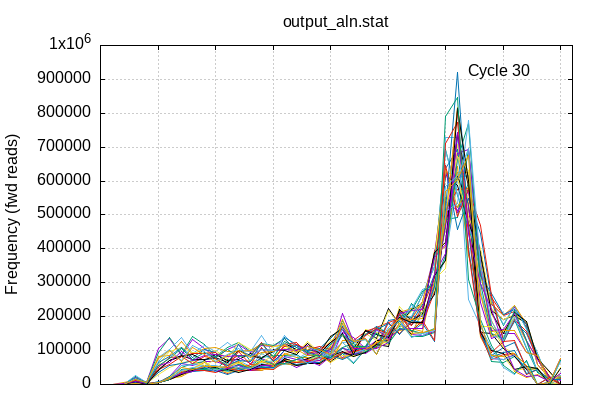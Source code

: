 
            set terminal png size 600,400 truecolor
            set output "plot_stat_output-quals3.png"
            set grid xtics ytics y2tics back lc rgb "#cccccc"
            set multiplot
            
            set title "output_aln.stat" noenhanced
            set ylabel "Frequency (fwd reads)"
            set label "Cycle 30" at 31+1,920321
            unset xlabel
            set xrange [0:41]
            set format x ""
            plot '-' using 1:2:3 with lines linecolor variable title ''
        1	0	1
2	0	1
3	21334	1
4	6268	1
5	106615	1
6	135835	1
7	86496	1
8	133728	1
9	106991	1
10	80669	1
11	103791	1
12	117665	1
13	93792	1
14	113601	1
15	111835	1
16	135404	1
17	96696	1
18	112840	1
19	106950	1
20	90386	1
21	208068	1
22	126990	1
23	134716	1
24	88943	1
25	163345	1
26	189481	1
27	148879	1
28	145994	1
29	155055	1
30	538590	1
31	513875	1
32	578833	1
33	157673	1
34	76149	1
35	72497	1
36	88894	1
37	47593	1
38	0	1
39	5452	1
40	75835	1

1	0	2
2	0	2
3	23737	2
4	6030	2
5	95554	2
6	138283	2
7	89783	2
8	142314	2
9	117624	2
10	83983	2
11	108506	2
12	125277	2
13	96543	2
14	120924	2
15	113918	2
16	136625	2
17	97340	2
18	111501	2
19	103224	2
20	85733	2
21	189006	2
22	126313	2
23	132929	2
24	89168	2
25	162768	2
26	185629	2
27	141247	2
28	142953	2
29	152369	2
30	550484	2
31	521272	2
32	594363	2
33	157160	2
34	68663	2
35	65352	2
36	82475	2
37	43245	2
38	0	2
39	5716	2
40	69747	2

1	0	3
2	0	3
3	25136	3
4	5098	3
5	80101	3
6	102363	3
7	137713	3
8	90870	3
9	114590	3
10	97467	3
11	124856	3
12	99543	3
13	97316	3
14	143235	3
15	91813	3
16	143524	3
17	110562	3
18	96867	3
19	86466	3
20	119643	3
21	177779	3
22	114893	3
23	112970	3
24	154094	3
25	122463	3
26	165221	3
27	158117	3
28	143228	3
29	161477	3
30	728177	3
31	728901	3
32	251819	3
33	169910	3
34	104793	3
35	49395	3
36	28277	3
37	66929	3
38	757	3
39	0	3
40	71395	3

1	0	4
2	5158	4
3	13018	4
4	3998	4
5	81319	4
6	85979	4
7	125765	4
8	89494	4
9	106001	4
10	108610	4
11	97542	4
12	97908	4
13	101077	4
14	117934	4
15	112805	4
16	118102	4
17	98688	4
18	120606	4
19	85260	4
20	111122	4
21	192543	4
22	113517	4
23	107006	4
24	165691	4
25	137709	4
26	159803	4
27	166138	4
28	157011	4
29	312837	4
30	367034	4
31	642309	4
32	379803	4
33	261965	4
34	189842	4
35	115131	4
36	37550	4
37	21725	4
38	28628	4
39	8127	4
40	33003	4

1	0	5
2	0	5
3	12631	5
4	1378	5
5	60313	5
6	96138	5
7	110397	5
8	93124	5
9	90314	5
10	99651	5
11	76389	5
12	122772	5
13	102117	5
14	89614	5
15	112017	5
16	115855	5
17	87409	5
18	127135	5
19	94449	5
20	137412	5
21	172550	5
22	89249	5
23	162312	5
24	152138	5
25	143004	5
26	195591	5
27	185577	5
28	174685	5
29	308375	5
30	340836	5
31	708645	5
32	522849	5
33	137610	5
34	85851	5
35	81710	5
36	40312	5
37	47898	5
38	49532	5
39	0	5
40	49919	5

1	0	6
2	0	6
3	17383	6
4	1763	6
5	63850	6
6	81400	6
7	108525	6
8	78747	6
9	101796	6
10	94561	6
11	60284	6
12	118506	6
13	68156	6
14	124706	6
15	77403	6
16	138380	6
17	118040	6
18	98180	6
19	107011	6
20	134482	6
21	172564	6
22	105412	6
23	146539	6
24	170496	6
25	150290	6
26	206154	6
27	157336	6
28	179794	6
29	125467	6
30	638581	6
31	693144	6
32	403700	6
33	147755	6
34	86650	6
35	109639	6
36	122660	6
37	46214	6
38	1332	6
39	20858	6
40	0	6

1	0	7
2	0	7
3	18380	7
4	4156	7
5	49869	7
6	78700	7
7	82165	7
8	90951	7
9	91932	7
10	95048	7
11	67772	7
12	85411	7
13	85973	7
14	123490	7
15	75475	7
16	111438	7
17	116902	7
18	104606	7
19	112009	7
20	104592	7
21	169113	7
22	130025	7
23	155936	7
24	168395	7
25	184362	7
26	150393	7
27	182951	7
28	179702	7
29	274888	7
30	477942	7
31	808176	7
32	392129	7
33	144523	7
34	75083	7
35	89498	7
36	92071	7
37	28105	7
38	44510	7
39	14355	7
40	16732	7

1	0	8
2	0	8
3	16362	8
4	4455	8
5	42885	8
6	70154	8
7	83936	8
8	88156	8
9	70028	8
10	88537	8
11	69800	8
12	73274	8
13	92730	8
14	78288	8
15	98583	8
16	119800	8
17	103988	8
18	103778	8
19	94954	8
20	142211	8
21	165713	8
22	107303	8
23	159467	8
24	135954	8
25	224695	8
26	176253	8
27	146627	8
28	214567	8
29	264823	8
30	475229	8
31	614711	8
32	534499	8
33	153621	8
34	151157	8
35	104815	8
36	82742	8
37	43480	8
38	46358	8
39	0	8
40	33825	8

1	0	9
2	0	9
3	1541	9
4	679	9
5	5625	9
6	22830	9
7	62691	9
8	56594	9
9	67315	9
10	67304	9
11	56939	9
12	79402	9
13	61211	9
14	77825	9
15	61684	9
16	101581	9
17	114045	9
18	87132	9
19	95232	9
20	73932	9
21	152429	9
22	139679	9
23	106141	9
24	131083	9
25	143595	9
26	195643	9
27	200757	9
28	201175	9
29	291563	9
30	463165	9
31	742658	9
32	523664	9
33	243347	9
34	135301	9
35	150404	9
36	149079	9
37	93922	9
38	85196	9
39	9381	9
40	26014	9

1	0	10
2	0	10
3	1789	10
4	814	10
5	5331	10
6	22633	10
7	49921	10
8	62332	10
9	68343	10
10	44173	10
11	73906	10
12	59276	10
13	52252	10
14	80000	10
15	84232	10
16	84676	10
17	88172	10
18	66934	10
19	84767	10
20	106759	10
21	143469	10
22	97002	10
23	111749	10
24	168613	10
25	150746	10
26	172389	10
27	240012	10
28	207926	10
29	280682	10
30	487930	10
31	493679	10
32	694101	10
33	326530	10
34	173672	10
35	125219	10
36	191091	10
37	106396	10
38	38985	10
39	3801	10
40	27456	10

1	0	11
2	0	11
3	3442	11
4	658	11
5	5783	11
6	18831	11
7	57143	11
8	58571	11
9	55593	11
10	55826	11
11	48665	11
12	71363	11
13	54401	11
14	90480	11
15	69851	11
16	57914	11
17	74801	11
18	93844	11
19	97348	11
20	87747	11
21	124866	11
22	128313	11
23	103519	11
24	117014	11
25	167499	11
26	207611	11
27	223759	11
28	280155	11
29	295006	11
30	370956	11
31	601211	11
32	696468	11
33	277446	11
34	144175	11
35	133555	11
36	206824	11
37	126659	11
38	34448	11
39	15375	11
40	20638	11

1	0	12
2	0	12
3	2457	12
4	492	12
5	4705	12
6	19702	12
7	38499	12
8	47166	12
9	65632	12
10	44813	12
11	54803	12
12	66526	12
13	42795	12
14	67722	12
15	63022	12
16	92106	12
17	78732	12
18	78759	12
19	59984	12
20	84545	12
21	124444	12
22	93257	12
23	110532	12
24	115025	12
25	130842	12
26	211614	12
27	224949	12
28	228932	12
29	379827	12
30	408264	12
31	624941	12
32	626777	12
33	340286	12
34	156183	12
35	158820	12
36	195325	12
37	126955	12
38	74984	12
39	19703	12
40	13638	12

1	0	13
2	0	13
3	5522	13
4	315	13
5	6105	13
6	15558	13
7	36686	13
8	46189	13
9	67991	13
10	44942	13
11	49220	13
12	38921	13
13	51892	13
14	69376	13
15	68808	13
16	68634	13
17	64385	13
18	65773	13
19	66346	13
20	88997	13
21	108318	13
22	86027	13
23	100939	13
24	120819	13
25	116618	13
26	230559	13
27	189469	13
28	216366	13
29	396740	13
30	418093	13
31	677312	13
32	543180	13
33	364367	13
34	207201	13
35	150392	13
36	200865	13
37	180043	13
38	78142	13
39	36648	13
40	0	13

1	0	14
2	0	14
3	2470	14
4	1540	14
5	6109	14
6	15938	14
7	35475	14
8	45348	14
9	50157	14
10	42883	14
11	50781	14
12	46029	14
13	47878	14
14	55754	14
15	51933	14
16	75641	14
17	63826	14
18	72297	14
19	79120	14
20	75927	14
21	106232	14
22	99526	14
23	112616	14
24	112492	14
25	187967	14
26	195317	14
27	181588	14
28	234600	14
29	324093	14
30	636267	14
31	456277	14
32	547550	14
33	445311	14
34	251122	14
35	130017	14
36	186593	14
37	150807	14
38	76638	14
39	23639	14
40	0	14

1	0	15
2	0	15
3	3853	15
4	406	15
5	7336	15
6	14477	15
7	35643	15
8	41645	15
9	46292	15
10	48648	15
11	31407	15
12	44415	15
13	58194	15
14	55421	15
15	51738	15
16	72994	15
17	67002	15
18	73883	15
19	70013	15
20	87674	15
21	76334	15
22	90640	15
23	95732	15
24	121144	15
25	149839	15
26	219259	15
27	176906	15
28	215542	15
29	388170	15
30	511924	15
31	574101	15
32	578876	15
33	320808	15
34	256795	15
35	204617	15
36	215882	15
37	172190	15
38	76684	15
39	21274	15
40	0	15

1	0	16
2	0	16
3	1928	16
4	1089	16
5	6686	16
6	13660	16
7	29731	16
8	45780	16
9	46529	16
10	48756	16
11	38329	16
12	43600	16
13	47840	16
14	46728	16
15	44923	16
16	75315	16
17	66189	16
18	76386	16
19	87046	16
20	66754	16
21	91786	16
22	88122	16
23	94913	16
24	128754	16
25	130597	16
26	177238	16
27	219937	16
28	239056	16
29	367484	16
30	620183	16
31	587591	16
32	473495	16
33	393790	16
34	217746	16
35	192205	16
36	204451	16
37	180349	16
38	76200	16
39	6592	16
40	0	16

1	0	17
2	0	17
3	1888	17
4	56	17
5	5047	17
6	17629	17
7	25114	17
8	46051	17
9	44627	17
10	42073	17
11	45289	17
12	54937	17
13	41788	17
14	39846	17
15	58797	17
16	67427	17
17	49840	17
18	65904	17
19	70929	17
20	108560	17
21	78736	17
22	104652	17
23	92690	17
24	112481	17
25	134803	17
26	179573	17
27	195366	17
28	245098	17
29	383817	17
30	629660	17
31	506693	17
32	571176	17
33	334656	17
34	236302	17
35	203646	17
36	227114	17
37	177837	17
38	59747	17
39	17909	17
40	0	17

1	0	18
2	0	18
3	3054	18
4	2841	18
5	6486	18
6	17074	18
7	30495	18
8	39340	18
9	45995	18
10	45113	18
11	38164	18
12	45482	18
13	52296	18
14	53094	18
15	50343	18
16	60670	18
17	57088	18
18	63349	18
19	99408	18
20	76187	18
21	90690	18
22	61693	18
23	102622	18
24	112417	18
25	142274	18
26	202329	18
27	197305	18
28	264871	18
29	346998	18
30	692263	18
31	557460	18
32	463293	18
33	343459	18
34	245610	18
35	175393	18
36	232121	18
37	164541	18
38	90440	18
39	5500	18
40	0	18

1	0	19
2	0	19
3	3654	19
4	3892	19
5	7033	19
6	16032	19
7	28789	19
8	41453	19
9	45369	19
10	44315	19
11	37881	19
12	44640	19
13	48855	19
14	56227	19
15	48072	19
16	61847	19
17	55732	19
18	61462	19
19	92828	19
20	77543	19
21	92924	19
22	64578	19
23	102660	19
24	107279	19
25	142609	19
26	194869	19
27	199902	19
28	266958	19
29	347492	19
30	688802	19
31	561101	19
32	472984	19
33	343955	19
34	246247	19
35	176872	19
36	232255	19
37	163407	19
38	91588	19
39	5652	19
40	0	19

1	0	20
2	0	20
3	1933	20
4	53	20
5	5718	20
6	16942	20
7	24489	20
8	42580	20
9	41882	20
10	39011	20
11	45212	20
12	50772	20
13	43357	20
14	40964	20
15	53205	20
16	60667	20
17	55631	20
18	65351	20
19	64756	20
20	109776	20
21	76950	20
22	96765	20
23	93147	20
24	114238	20
25	130604	20
26	179583	20
27	191668	20
28	245644	20
29	374768	20
30	637169	20
31	520826	20
32	584286	20
33	337877	20
34	239962	20
35	203092	20
36	231582	20
37	180938	20
38	59594	20
39	16766	20
40	0	20

1	0	21
2	0	21
3	1849	21
4	1661	21
5	5805	21
6	13609	21
7	27219	21
8	42625	21
9	42166	21
10	46421	21
11	35600	21
12	41745	21
13	44531	21
14	44135	21
15	43214	21
16	69715	21
17	68260	21
18	70123	21
19	85424	21
20	64684	21
21	84734	21
22	83758	21
23	94641	21
24	126804	21
25	122718	21
26	175850	21
27	214352	21
28	237701	21
29	366383	21
30	630015	21
31	604955	21
32	494659	21
33	400384	21
34	224026	21
35	192229	21
36	207636	21
37	186579	21
38	75561	21
39	5987	21
40	0	21

1	0	22
2	0	22
3	5234	22
4	556	22
5	7476	22
6	14470	22
7	31715	22
8	38930	22
9	40006	22
10	42734	22
11	29905	22
12	40623	22
13	51954	22
14	50957	22
15	50747	22
16	70779	22
17	59898	22
18	66057	22
19	66165	22
20	84920	22
21	74817	22
22	89635	22
23	93435	22
24	118648	22
25	142280	22
26	215792	22
27	173222	22
28	215500	22
29	376429	22
30	508187	22
31	611119	22
32	615296	22
33	320720	22
34	268559	22
35	205621	22
36	221730	22
37	176506	22
38	75855	22
39	21281	22
40	0	22

1	0	23
2	0	23
3	3520	23
4	2329	23
5	6563	23
6	14757	23
7	30721	23
8	40803	23
9	40970	23
10	36428	23
11	48140	23
12	41114	23
13	41660	23
14	47806	23
15	45237	23
16	67490	23
17	66052	23
18	68560	23
19	79212	23
20	72648	23
21	95435	23
22	96965	23
23	105918	23
24	108298	23
25	182812	23
26	194736	23
27	175442	23
28	227274	23
29	314770	23
30	645183	23
31	494376	23
32	575547	23
33	469132	23
34	261967	23
35	131108	23
36	190386	23
37	155815	23
38	75653	23
39	22931	23
40	0	23

1	0	24
2	0	24
3	8042	24
4	455	24
5	6186	24
6	14471	24
7	30675	24
8	41948	24
9	55035	24
10	37732	24
11	43171	24
12	34772	24
13	45677	24
14	58119	24
15	57281	24
16	70060	24
17	57182	24
18	63222	24
19	61033	24
20	82342	24
21	97504	24
22	81785	24
23	93240	24
24	117180	24
25	112368	24
26	221062	24
27	189513	24
28	208749	24
29	390511	24
30	418785	24
31	738735	24
32	584076	24
33	379438	24
34	213391	24
35	149388	24
36	212685	24
37	186937	24
38	77366	24
39	37642	24
40	0	24

1	0	25
2	0	25
3	2878	25
4	762	25
5	4610	25
6	17057	25
7	33302	25
8	37691	25
9	52450	25
10	38620	25
11	45761	25
12	58364	25
13	40407	25
14	56443	25
15	55403	25
16	83994	25
17	74203	25
18	71239	25
19	55252	25
20	81799	25
21	109616	25
22	89021	25
23	104695	25
24	105890	25
25	123748	25
26	210292	25
27	218531	25
28	221513	25
29	375516	25
30	412483	25
31	681567	25
32	692675	25
33	358237	25
34	159162	25
35	160836	25
36	208116	25
37	129271	25
38	74462	25
39	19248	25
40	12644	25

1	0	26
2	0	26
3	3948	26
4	943	26
5	4840	26
6	16120	26
7	43655	26
8	48511	26
9	44481	26
10	47453	26
11	40785	26
12	59730	26
13	48242	26
14	73759	26
15	57647	26
16	60976	26
17	72534	26
18	85499	26
19	86288	26
20	79370	26
21	110293	26
22	120384	26
23	97349	26
24	110853	26
25	158630	26
26	198480	26
27	217035	26
28	275169	26
29	298484	26
30	380873	26
31	665133	26
32	769756	26
33	297083	26
34	149585	26
35	136932	26
36	217449	26
37	129747	26
38	34584	26
39	14930	26
40	20228	26

1	0	27
2	0	27
3	2536	27
4	1058	27
5	4944	27
6	17251	27
7	40603	27
8	50304	27
9	52137	27
10	39386	27
11	59402	27
12	51055	27
13	46196	27
14	62629	27
15	70218	27
16	80679	27
17	86681	27
18	63083	27
19	76943	27
20	95600	27
21	123327	27
22	92094	27
23	104121	27
24	159143	27
25	146283	27
26	165426	27
27	237350	27
28	201642	27
29	283011	27
30	510603	27
31	532735	27
32	779375	27
33	350014	27
34	186850	27
35	128472	27
36	197844	27
37	108841	27
38	40352	27
39	3859	27
40	25711	27

1	0	28
2	0	28
3	2209	28
4	882	28
5	5087	28
6	17893	28
7	48903	28
8	45241	28
9	53502	28
10	54518	28
11	48678	28
12	64227	28
13	51301	28
14	67409	28
15	55728	28
16	89901	28
17	102185	28
18	84447	28
19	87547	28
20	66311	28
21	130396	28
22	128329	28
23	102376	28
24	125032	28
25	134500	28
26	193637	28
27	192916	28
28	196098	28
29	299473	28
30	482967	28
31	816054	28
32	592378	28
33	264012	28
34	140825	28
35	158283	28
36	158095	28
37	95764	28
38	86410	28
39	9595	28
40	24649	28

1	0	29
2	0	29
3	11282	29
4	3326	29
5	29026	29
6	51443	29
7	65050	29
8	68347	29
9	55582	29
10	72975	29
11	57588	29
12	62635	29
13	74954	29
14	65711	29
15	86474	29
16	105658	29
17	100224	29
18	101808	29
19	88334	29
20	128811	29
21	144113	29
22	102503	29
23	151313	29
24	129382	29
25	216858	29
26	177242	29
27	144854	29
28	216089	29
29	278393	29
30	517382	29
31	673644	29
32	630225	29
33	169915	29
34	170406	29
35	110285	29
36	90925	29
37	47282	29
38	45100	29
39	0	29
40	32619	29

1	0	30
2	0	30
3	11942	30
4	3700	30
5	34875	30
6	56759	30
7	63342	30
8	72043	30
9	74565	30
10	76531	30
11	57088	30
12	70908	30
13	68814	30
14	106921	30
15	68420	30
16	101194	30
17	114639	30
18	99352	30
19	104361	30
20	97987	30
21	147458	30
22	124518	30
23	147640	30
24	160840	30
25	178957	30
26	146976	30
27	187444	30
28	183337	30
29	287906	30
30	517087	30
31	920321	30
32	454416	30
33	159450	30
34	79676	30
35	94344	30
36	99561	30
37	31279	30
38	43237	30
39	13709	30
40	16161	30

1	0	31
2	0	31
3	12150	31
4	1204	31
5	44253	31
6	59500	31
7	81573	31
8	63111	31
9	81292	31
10	76128	31
11	51560	31
12	96005	31
13	58557	31
14	108613	31
15	70442	31
16	118950	31
17	123469	31
18	92885	31
19	99816	31
20	124736	31
21	147367	31
22	99178	31
23	143584	31
24	165093	31
25	147748	31
26	208596	31
27	157406	31
28	187764	31
29	129739	31
30	709554	31
31	771653	31
32	467588	31
33	159714	31
34	94774	31
35	125998	31
36	129199	31
37	47261	31
38	1371	31
39	19927	31
40	0	31

1	0	32
2	0	32
3	8940	32
4	1351	32
5	42324	32
6	71559	32
7	84282	32
8	73581	32
9	74630	32
10	80952	32
11	65409	32
12	100626	32
13	86156	32
14	75741	32
15	104567	32
16	99762	32
17	89617	32
18	119793	32
19	90583	32
20	125117	32
21	148969	32
22	87567	32
23	157831	32
24	148025	32
25	139071	32
26	196566	32
27	183295	32
28	182359	32
29	321905	32
30	365355	32
31	813327	32
32	602105	32
33	152978	32
34	100139	32
35	90019	32
36	44612	32
37	51917	32
38	48406	32
39	0	32
40	48322	32

1	0	33
2	3493	33
3	8846	33
4	3103	33
5	57514	33
6	66092	33
7	96486	33
8	70028	33
9	86301	33
10	88319	33
11	81632	33
12	84159	33
13	86349	33
14	102241	33
15	98991	33
16	103077	33
17	98981	33
18	114249	33
19	86529	33
20	103106	33
21	163511	33
22	105376	33
23	105020	33
24	162840	33
25	135102	33
26	162201	33
27	165004	33
28	164363	33
29	325650	33
30	386519	33
31	742931	33
32	446814	33
33	297327	33
34	220097	33
35	118401	33
36	44343	33
37	23144	33
38	28017	33
39	9610	33
40	31992	33

1	0	34
2	0	34
3	18534	34
4	4374	34
5	56943	34
6	77551	34
7	105626	34
8	72522	34
9	94343	34
10	80035	34
11	103080	34
12	83553	34
13	84164	34
14	120330	34
15	82756	34
16	127665	34
17	109829	34
18	93777	34
19	82043	34
20	118082	34
21	148890	34
22	111821	34
23	112189	34
24	149357	34
25	119810	34
26	165806	34
27	158327	34
28	149865	34
29	165996	34
30	789710	34
31	846839	34
32	309056	34
33	192134	34
34	115913	34
35	54697	34
36	31524	34
37	69345	34
38	709	34
39	0	34
40	70563	34

1	0	35
2	0	35
3	17933	35
4	4740	35
5	68592	35
6	102819	35
7	70899	35
8	114225	35
9	97291	35
10	68838	35
11	89644	35
12	107513	35
13	81521	35
14	101943	35
15	100239	35
16	120331	35
17	95011	35
18	111443	35
19	98789	35
20	83384	35
21	164575	35
22	126050	35
23	131927	35
24	87508	35
25	160593	35
26	189414	35
27	139883	35
28	150105	35
29	157963	35
30	583493	35
31	615668	35
32	691781	35
33	181815	35
34	76207	35
35	73332	35
36	84998	35
37	51318	35
38	0	35
39	6777	35
40	69196	35

1	0	36
2	0	36
3	14485	36
4	4829	36
5	76484	36
6	101258	36
7	67112	36
8	107786	36
9	88373	36
10	65842	36
11	84433	36
12	100969	36
13	80216	36
14	95015	36
15	98728	36
16	118606	36
17	93369	36
18	111676	36
19	102209	36
20	87556	36
21	179448	36
22	126802	36
23	134572	36
24	88543	36
25	162104	36
26	194405	36
27	149232	36
28	154266	36
29	161343	36
30	569327	36
31	605725	36
32	676296	36
33	180670	36
34	85040	36
35	81470	36
36	92086	36
37	55556	36
38	0	36
39	6534	36
40	75393	36

end
